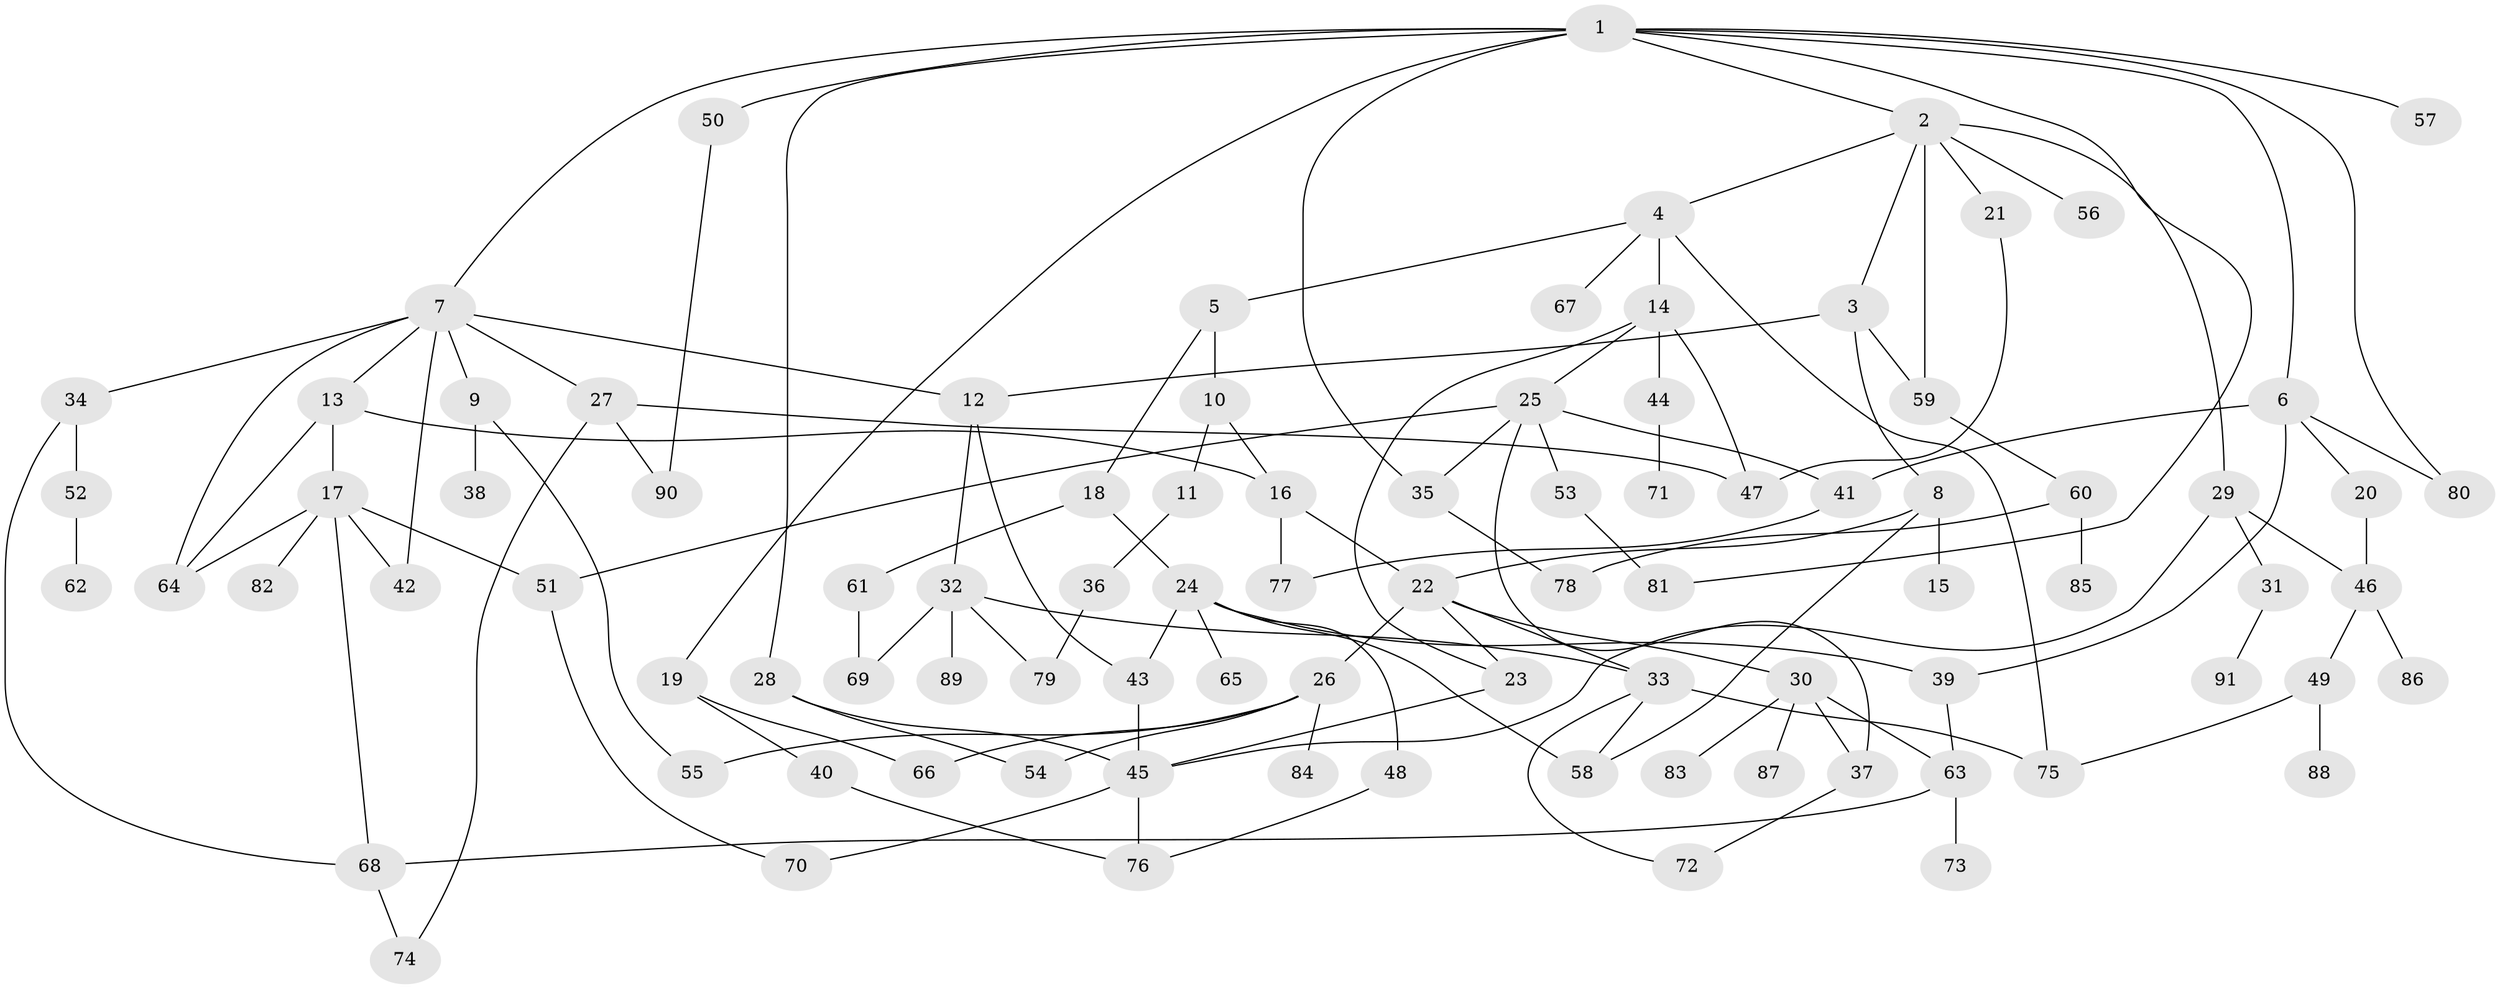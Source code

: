 // Generated by graph-tools (version 1.1) at 2025/13/03/09/25 04:13:35]
// undirected, 91 vertices, 133 edges
graph export_dot {
graph [start="1"]
  node [color=gray90,style=filled];
  1;
  2;
  3;
  4;
  5;
  6;
  7;
  8;
  9;
  10;
  11;
  12;
  13;
  14;
  15;
  16;
  17;
  18;
  19;
  20;
  21;
  22;
  23;
  24;
  25;
  26;
  27;
  28;
  29;
  30;
  31;
  32;
  33;
  34;
  35;
  36;
  37;
  38;
  39;
  40;
  41;
  42;
  43;
  44;
  45;
  46;
  47;
  48;
  49;
  50;
  51;
  52;
  53;
  54;
  55;
  56;
  57;
  58;
  59;
  60;
  61;
  62;
  63;
  64;
  65;
  66;
  67;
  68;
  69;
  70;
  71;
  72;
  73;
  74;
  75;
  76;
  77;
  78;
  79;
  80;
  81;
  82;
  83;
  84;
  85;
  86;
  87;
  88;
  89;
  90;
  91;
  1 -- 2;
  1 -- 6;
  1 -- 7;
  1 -- 19;
  1 -- 28;
  1 -- 50;
  1 -- 57;
  1 -- 80;
  1 -- 81;
  1 -- 35;
  2 -- 3;
  2 -- 4;
  2 -- 21;
  2 -- 29;
  2 -- 56;
  2 -- 59;
  3 -- 8;
  3 -- 12;
  3 -- 59;
  4 -- 5;
  4 -- 14;
  4 -- 67;
  4 -- 75;
  5 -- 10;
  5 -- 18;
  6 -- 20;
  6 -- 39;
  6 -- 41;
  6 -- 80;
  7 -- 9;
  7 -- 12;
  7 -- 13;
  7 -- 27;
  7 -- 34;
  7 -- 42;
  7 -- 64;
  8 -- 15;
  8 -- 22;
  8 -- 58;
  9 -- 38;
  9 -- 55;
  10 -- 11;
  10 -- 16;
  11 -- 36;
  12 -- 32;
  12 -- 43;
  13 -- 16;
  13 -- 17;
  13 -- 64;
  14 -- 25;
  14 -- 44;
  14 -- 47;
  14 -- 23;
  16 -- 77;
  16 -- 22;
  17 -- 51;
  17 -- 82;
  17 -- 64;
  17 -- 68;
  17 -- 42;
  18 -- 24;
  18 -- 61;
  19 -- 40;
  19 -- 66;
  20 -- 46;
  21 -- 47;
  22 -- 23;
  22 -- 26;
  22 -- 30;
  22 -- 33;
  23 -- 45;
  24 -- 43;
  24 -- 48;
  24 -- 65;
  24 -- 39;
  24 -- 58;
  25 -- 35;
  25 -- 37;
  25 -- 53;
  25 -- 51;
  25 -- 41;
  26 -- 66;
  26 -- 84;
  26 -- 55;
  26 -- 54;
  27 -- 47;
  27 -- 74;
  27 -- 90;
  28 -- 45;
  28 -- 54;
  29 -- 31;
  29 -- 46;
  29 -- 45;
  30 -- 83;
  30 -- 87;
  30 -- 37;
  30 -- 63;
  31 -- 91;
  32 -- 79;
  32 -- 89;
  32 -- 33;
  32 -- 69;
  33 -- 58;
  33 -- 72;
  33 -- 75;
  34 -- 52;
  34 -- 68;
  35 -- 78;
  36 -- 79;
  37 -- 72;
  39 -- 63;
  40 -- 76;
  41 -- 77;
  43 -- 45;
  44 -- 71;
  45 -- 76;
  45 -- 70;
  46 -- 49;
  46 -- 86;
  48 -- 76;
  49 -- 75;
  49 -- 88;
  50 -- 90;
  51 -- 70;
  52 -- 62;
  53 -- 81;
  59 -- 60;
  60 -- 78;
  60 -- 85;
  61 -- 69;
  63 -- 68;
  63 -- 73;
  68 -- 74;
}

